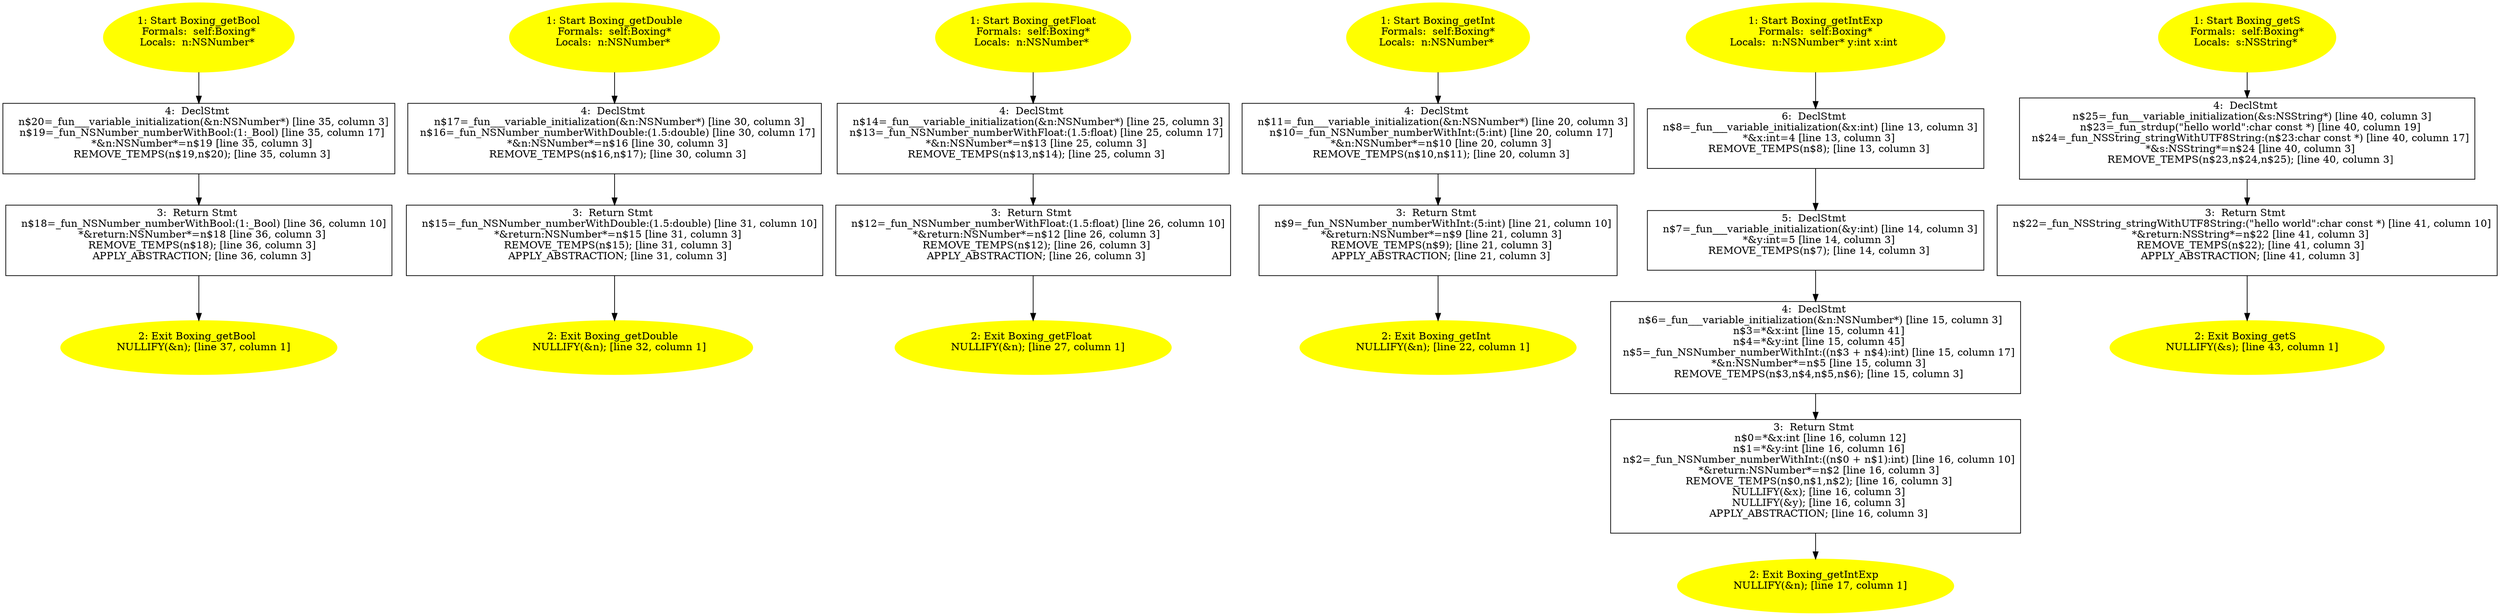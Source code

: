 /* @generated */
digraph cfg {
"getBool#Boxing#instance.3315ec58788820860ec4adc889dd7197_1" [label="1: Start Boxing_getBool\nFormals:  self:Boxing*\nLocals:  n:NSNumber* \n  " color=yellow style=filled]
	

	 "getBool#Boxing#instance.3315ec58788820860ec4adc889dd7197_1" -> "getBool#Boxing#instance.3315ec58788820860ec4adc889dd7197_4" ;
"getBool#Boxing#instance.3315ec58788820860ec4adc889dd7197_2" [label="2: Exit Boxing_getBool \n   NULLIFY(&n); [line 37, column 1]\n " color=yellow style=filled]
	

"getBool#Boxing#instance.3315ec58788820860ec4adc889dd7197_3" [label="3:  Return Stmt \n   n$18=_fun_NSNumber_numberWithBool:(1:_Bool) [line 36, column 10]\n  *&return:NSNumber*=n$18 [line 36, column 3]\n  REMOVE_TEMPS(n$18); [line 36, column 3]\n  APPLY_ABSTRACTION; [line 36, column 3]\n " shape="box"]
	

	 "getBool#Boxing#instance.3315ec58788820860ec4adc889dd7197_3" -> "getBool#Boxing#instance.3315ec58788820860ec4adc889dd7197_2" ;
"getBool#Boxing#instance.3315ec58788820860ec4adc889dd7197_4" [label="4:  DeclStmt \n   n$20=_fun___variable_initialization(&n:NSNumber*) [line 35, column 3]\n  n$19=_fun_NSNumber_numberWithBool:(1:_Bool) [line 35, column 17]\n  *&n:NSNumber*=n$19 [line 35, column 3]\n  REMOVE_TEMPS(n$19,n$20); [line 35, column 3]\n " shape="box"]
	

	 "getBool#Boxing#instance.3315ec58788820860ec4adc889dd7197_4" -> "getBool#Boxing#instance.3315ec58788820860ec4adc889dd7197_3" ;
"getDouble#Boxing#instance.d2ccf367cc9eb4c0b5e345694f262070_1" [label="1: Start Boxing_getDouble\nFormals:  self:Boxing*\nLocals:  n:NSNumber* \n  " color=yellow style=filled]
	

	 "getDouble#Boxing#instance.d2ccf367cc9eb4c0b5e345694f262070_1" -> "getDouble#Boxing#instance.d2ccf367cc9eb4c0b5e345694f262070_4" ;
"getDouble#Boxing#instance.d2ccf367cc9eb4c0b5e345694f262070_2" [label="2: Exit Boxing_getDouble \n   NULLIFY(&n); [line 32, column 1]\n " color=yellow style=filled]
	

"getDouble#Boxing#instance.d2ccf367cc9eb4c0b5e345694f262070_3" [label="3:  Return Stmt \n   n$15=_fun_NSNumber_numberWithDouble:(1.5:double) [line 31, column 10]\n  *&return:NSNumber*=n$15 [line 31, column 3]\n  REMOVE_TEMPS(n$15); [line 31, column 3]\n  APPLY_ABSTRACTION; [line 31, column 3]\n " shape="box"]
	

	 "getDouble#Boxing#instance.d2ccf367cc9eb4c0b5e345694f262070_3" -> "getDouble#Boxing#instance.d2ccf367cc9eb4c0b5e345694f262070_2" ;
"getDouble#Boxing#instance.d2ccf367cc9eb4c0b5e345694f262070_4" [label="4:  DeclStmt \n   n$17=_fun___variable_initialization(&n:NSNumber*) [line 30, column 3]\n  n$16=_fun_NSNumber_numberWithDouble:(1.5:double) [line 30, column 17]\n  *&n:NSNumber*=n$16 [line 30, column 3]\n  REMOVE_TEMPS(n$16,n$17); [line 30, column 3]\n " shape="box"]
	

	 "getDouble#Boxing#instance.d2ccf367cc9eb4c0b5e345694f262070_4" -> "getDouble#Boxing#instance.d2ccf367cc9eb4c0b5e345694f262070_3" ;
"getFloat#Boxing#instance.3de027274316c0cdfd230c6dbd0333a0_1" [label="1: Start Boxing_getFloat\nFormals:  self:Boxing*\nLocals:  n:NSNumber* \n  " color=yellow style=filled]
	

	 "getFloat#Boxing#instance.3de027274316c0cdfd230c6dbd0333a0_1" -> "getFloat#Boxing#instance.3de027274316c0cdfd230c6dbd0333a0_4" ;
"getFloat#Boxing#instance.3de027274316c0cdfd230c6dbd0333a0_2" [label="2: Exit Boxing_getFloat \n   NULLIFY(&n); [line 27, column 1]\n " color=yellow style=filled]
	

"getFloat#Boxing#instance.3de027274316c0cdfd230c6dbd0333a0_3" [label="3:  Return Stmt \n   n$12=_fun_NSNumber_numberWithFloat:(1.5:float) [line 26, column 10]\n  *&return:NSNumber*=n$12 [line 26, column 3]\n  REMOVE_TEMPS(n$12); [line 26, column 3]\n  APPLY_ABSTRACTION; [line 26, column 3]\n " shape="box"]
	

	 "getFloat#Boxing#instance.3de027274316c0cdfd230c6dbd0333a0_3" -> "getFloat#Boxing#instance.3de027274316c0cdfd230c6dbd0333a0_2" ;
"getFloat#Boxing#instance.3de027274316c0cdfd230c6dbd0333a0_4" [label="4:  DeclStmt \n   n$14=_fun___variable_initialization(&n:NSNumber*) [line 25, column 3]\n  n$13=_fun_NSNumber_numberWithFloat:(1.5:float) [line 25, column 17]\n  *&n:NSNumber*=n$13 [line 25, column 3]\n  REMOVE_TEMPS(n$13,n$14); [line 25, column 3]\n " shape="box"]
	

	 "getFloat#Boxing#instance.3de027274316c0cdfd230c6dbd0333a0_4" -> "getFloat#Boxing#instance.3de027274316c0cdfd230c6dbd0333a0_3" ;
"getInt#Boxing#instance.6b1205ea87bb285944ca74c0597dcf85_1" [label="1: Start Boxing_getInt\nFormals:  self:Boxing*\nLocals:  n:NSNumber* \n  " color=yellow style=filled]
	

	 "getInt#Boxing#instance.6b1205ea87bb285944ca74c0597dcf85_1" -> "getInt#Boxing#instance.6b1205ea87bb285944ca74c0597dcf85_4" ;
"getInt#Boxing#instance.6b1205ea87bb285944ca74c0597dcf85_2" [label="2: Exit Boxing_getInt \n   NULLIFY(&n); [line 22, column 1]\n " color=yellow style=filled]
	

"getInt#Boxing#instance.6b1205ea87bb285944ca74c0597dcf85_3" [label="3:  Return Stmt \n   n$9=_fun_NSNumber_numberWithInt:(5:int) [line 21, column 10]\n  *&return:NSNumber*=n$9 [line 21, column 3]\n  REMOVE_TEMPS(n$9); [line 21, column 3]\n  APPLY_ABSTRACTION; [line 21, column 3]\n " shape="box"]
	

	 "getInt#Boxing#instance.6b1205ea87bb285944ca74c0597dcf85_3" -> "getInt#Boxing#instance.6b1205ea87bb285944ca74c0597dcf85_2" ;
"getInt#Boxing#instance.6b1205ea87bb285944ca74c0597dcf85_4" [label="4:  DeclStmt \n   n$11=_fun___variable_initialization(&n:NSNumber*) [line 20, column 3]\n  n$10=_fun_NSNumber_numberWithInt:(5:int) [line 20, column 17]\n  *&n:NSNumber*=n$10 [line 20, column 3]\n  REMOVE_TEMPS(n$10,n$11); [line 20, column 3]\n " shape="box"]
	

	 "getInt#Boxing#instance.6b1205ea87bb285944ca74c0597dcf85_4" -> "getInt#Boxing#instance.6b1205ea87bb285944ca74c0597dcf85_3" ;
"getIntExp#Boxing#instance.1230c4f8d594629f186c72bd450c75b1_1" [label="1: Start Boxing_getIntExp\nFormals:  self:Boxing*\nLocals:  n:NSNumber* y:int x:int \n  " color=yellow style=filled]
	

	 "getIntExp#Boxing#instance.1230c4f8d594629f186c72bd450c75b1_1" -> "getIntExp#Boxing#instance.1230c4f8d594629f186c72bd450c75b1_6" ;
"getIntExp#Boxing#instance.1230c4f8d594629f186c72bd450c75b1_2" [label="2: Exit Boxing_getIntExp \n   NULLIFY(&n); [line 17, column 1]\n " color=yellow style=filled]
	

"getIntExp#Boxing#instance.1230c4f8d594629f186c72bd450c75b1_3" [label="3:  Return Stmt \n   n$0=*&x:int [line 16, column 12]\n  n$1=*&y:int [line 16, column 16]\n  n$2=_fun_NSNumber_numberWithInt:((n$0 + n$1):int) [line 16, column 10]\n  *&return:NSNumber*=n$2 [line 16, column 3]\n  REMOVE_TEMPS(n$0,n$1,n$2); [line 16, column 3]\n  NULLIFY(&x); [line 16, column 3]\n  NULLIFY(&y); [line 16, column 3]\n  APPLY_ABSTRACTION; [line 16, column 3]\n " shape="box"]
	

	 "getIntExp#Boxing#instance.1230c4f8d594629f186c72bd450c75b1_3" -> "getIntExp#Boxing#instance.1230c4f8d594629f186c72bd450c75b1_2" ;
"getIntExp#Boxing#instance.1230c4f8d594629f186c72bd450c75b1_4" [label="4:  DeclStmt \n   n$6=_fun___variable_initialization(&n:NSNumber*) [line 15, column 3]\n  n$3=*&x:int [line 15, column 41]\n  n$4=*&y:int [line 15, column 45]\n  n$5=_fun_NSNumber_numberWithInt:((n$3 + n$4):int) [line 15, column 17]\n  *&n:NSNumber*=n$5 [line 15, column 3]\n  REMOVE_TEMPS(n$3,n$4,n$5,n$6); [line 15, column 3]\n " shape="box"]
	

	 "getIntExp#Boxing#instance.1230c4f8d594629f186c72bd450c75b1_4" -> "getIntExp#Boxing#instance.1230c4f8d594629f186c72bd450c75b1_3" ;
"getIntExp#Boxing#instance.1230c4f8d594629f186c72bd450c75b1_5" [label="5:  DeclStmt \n   n$7=_fun___variable_initialization(&y:int) [line 14, column 3]\n  *&y:int=5 [line 14, column 3]\n  REMOVE_TEMPS(n$7); [line 14, column 3]\n " shape="box"]
	

	 "getIntExp#Boxing#instance.1230c4f8d594629f186c72bd450c75b1_5" -> "getIntExp#Boxing#instance.1230c4f8d594629f186c72bd450c75b1_4" ;
"getIntExp#Boxing#instance.1230c4f8d594629f186c72bd450c75b1_6" [label="6:  DeclStmt \n   n$8=_fun___variable_initialization(&x:int) [line 13, column 3]\n  *&x:int=4 [line 13, column 3]\n  REMOVE_TEMPS(n$8); [line 13, column 3]\n " shape="box"]
	

	 "getIntExp#Boxing#instance.1230c4f8d594629f186c72bd450c75b1_6" -> "getIntExp#Boxing#instance.1230c4f8d594629f186c72bd450c75b1_5" ;
"getS#Boxing#instance.97ccd331527b54376eb9b2b822cb25a3_1" [label="1: Start Boxing_getS\nFormals:  self:Boxing*\nLocals:  s:NSString* \n  " color=yellow style=filled]
	

	 "getS#Boxing#instance.97ccd331527b54376eb9b2b822cb25a3_1" -> "getS#Boxing#instance.97ccd331527b54376eb9b2b822cb25a3_4" ;
"getS#Boxing#instance.97ccd331527b54376eb9b2b822cb25a3_2" [label="2: Exit Boxing_getS \n   NULLIFY(&s); [line 43, column 1]\n " color=yellow style=filled]
	

"getS#Boxing#instance.97ccd331527b54376eb9b2b822cb25a3_3" [label="3:  Return Stmt \n   n$22=_fun_NSString_stringWithUTF8String:(\"hello world\":char const *) [line 41, column 10]\n  *&return:NSString*=n$22 [line 41, column 3]\n  REMOVE_TEMPS(n$22); [line 41, column 3]\n  APPLY_ABSTRACTION; [line 41, column 3]\n " shape="box"]
	

	 "getS#Boxing#instance.97ccd331527b54376eb9b2b822cb25a3_3" -> "getS#Boxing#instance.97ccd331527b54376eb9b2b822cb25a3_2" ;
"getS#Boxing#instance.97ccd331527b54376eb9b2b822cb25a3_4" [label="4:  DeclStmt \n   n$25=_fun___variable_initialization(&s:NSString*) [line 40, column 3]\n  n$23=_fun_strdup(\"hello world\":char const *) [line 40, column 19]\n  n$24=_fun_NSString_stringWithUTF8String:(n$23:char const *) [line 40, column 17]\n  *&s:NSString*=n$24 [line 40, column 3]\n  REMOVE_TEMPS(n$23,n$24,n$25); [line 40, column 3]\n " shape="box"]
	

	 "getS#Boxing#instance.97ccd331527b54376eb9b2b822cb25a3_4" -> "getS#Boxing#instance.97ccd331527b54376eb9b2b822cb25a3_3" ;
}
